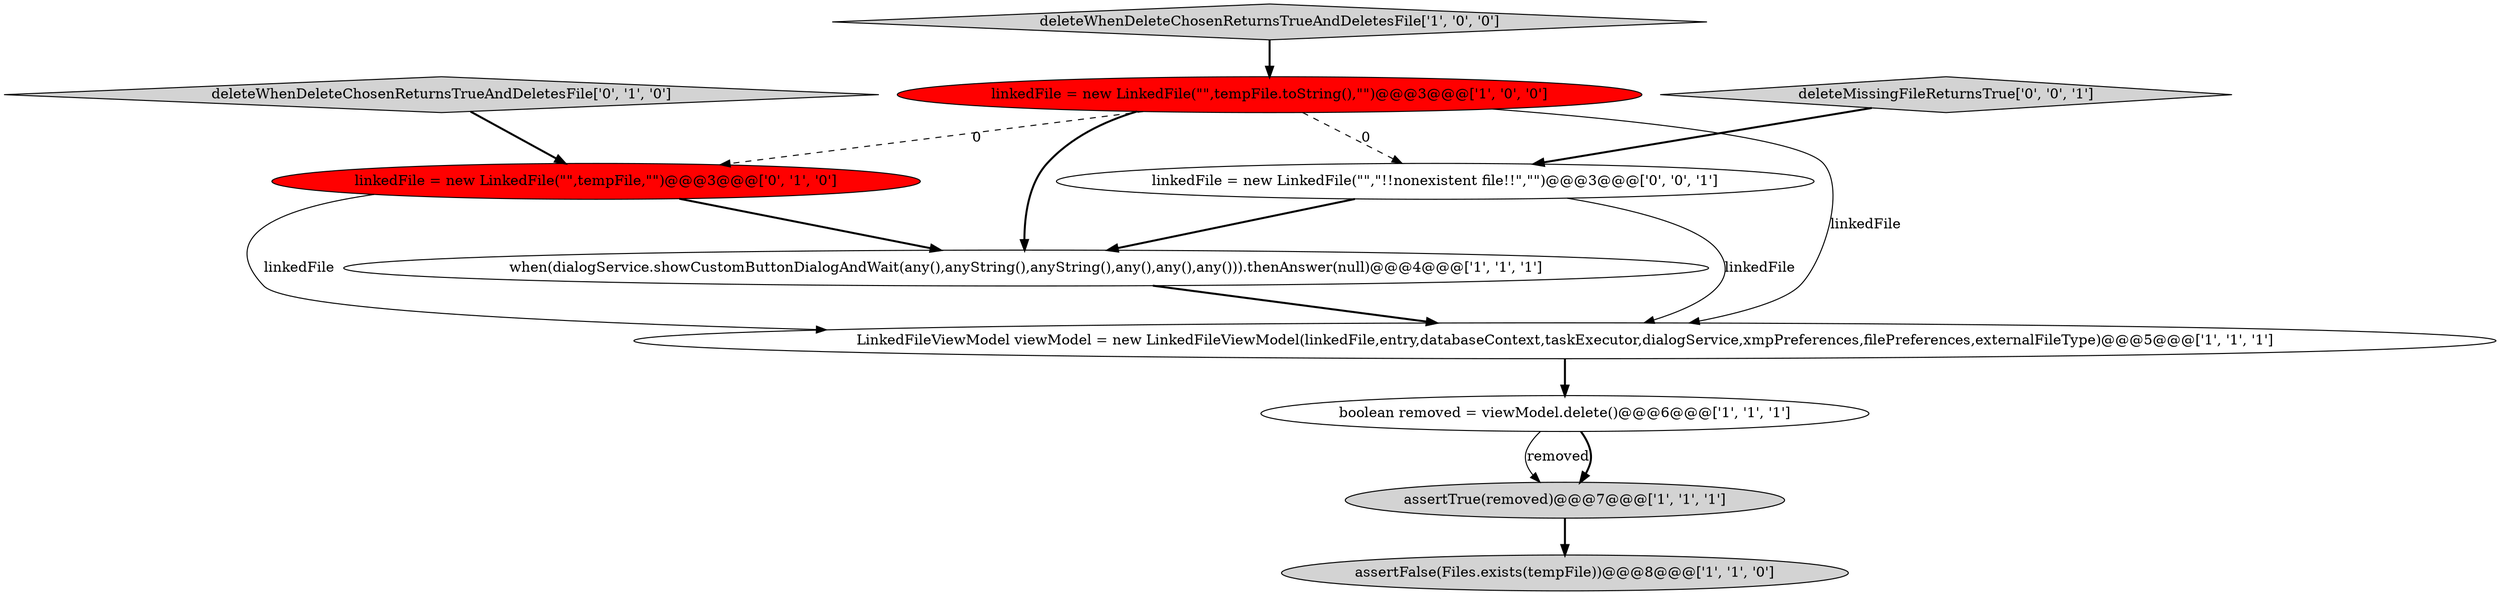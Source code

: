 digraph {
3 [style = filled, label = "assertFalse(Files.exists(tempFile))@@@8@@@['1', '1', '0']", fillcolor = lightgray, shape = ellipse image = "AAA0AAABBB1BBB"];
2 [style = filled, label = "linkedFile = new LinkedFile(\"\",tempFile.toString(),\"\")@@@3@@@['1', '0', '0']", fillcolor = red, shape = ellipse image = "AAA1AAABBB1BBB"];
0 [style = filled, label = "assertTrue(removed)@@@7@@@['1', '1', '1']", fillcolor = lightgray, shape = ellipse image = "AAA0AAABBB1BBB"];
6 [style = filled, label = "boolean removed = viewModel.delete()@@@6@@@['1', '1', '1']", fillcolor = white, shape = ellipse image = "AAA0AAABBB1BBB"];
4 [style = filled, label = "when(dialogService.showCustomButtonDialogAndWait(any(),anyString(),anyString(),any(),any(),any())).thenAnswer(null)@@@4@@@['1', '1', '1']", fillcolor = white, shape = ellipse image = "AAA0AAABBB1BBB"];
1 [style = filled, label = "deleteWhenDeleteChosenReturnsTrueAndDeletesFile['1', '0', '0']", fillcolor = lightgray, shape = diamond image = "AAA0AAABBB1BBB"];
5 [style = filled, label = "LinkedFileViewModel viewModel = new LinkedFileViewModel(linkedFile,entry,databaseContext,taskExecutor,dialogService,xmpPreferences,filePreferences,externalFileType)@@@5@@@['1', '1', '1']", fillcolor = white, shape = ellipse image = "AAA0AAABBB1BBB"];
8 [style = filled, label = "deleteWhenDeleteChosenReturnsTrueAndDeletesFile['0', '1', '0']", fillcolor = lightgray, shape = diamond image = "AAA0AAABBB2BBB"];
7 [style = filled, label = "linkedFile = new LinkedFile(\"\",tempFile,\"\")@@@3@@@['0', '1', '0']", fillcolor = red, shape = ellipse image = "AAA1AAABBB2BBB"];
9 [style = filled, label = "linkedFile = new LinkedFile(\"\",\"!!nonexistent file!!\",\"\")@@@3@@@['0', '0', '1']", fillcolor = white, shape = ellipse image = "AAA0AAABBB3BBB"];
10 [style = filled, label = "deleteMissingFileReturnsTrue['0', '0', '1']", fillcolor = lightgray, shape = diamond image = "AAA0AAABBB3BBB"];
0->3 [style = bold, label=""];
2->5 [style = solid, label="linkedFile"];
6->0 [style = solid, label="removed"];
1->2 [style = bold, label=""];
10->9 [style = bold, label=""];
6->0 [style = bold, label=""];
7->4 [style = bold, label=""];
5->6 [style = bold, label=""];
9->4 [style = bold, label=""];
2->7 [style = dashed, label="0"];
2->9 [style = dashed, label="0"];
2->4 [style = bold, label=""];
4->5 [style = bold, label=""];
9->5 [style = solid, label="linkedFile"];
7->5 [style = solid, label="linkedFile"];
8->7 [style = bold, label=""];
}

